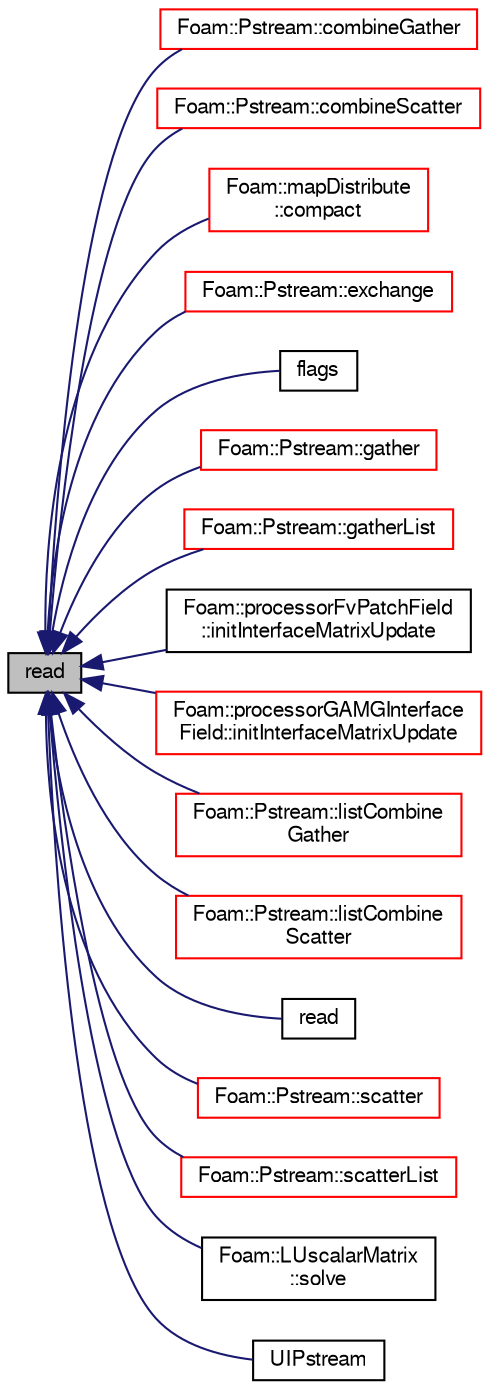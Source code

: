 digraph "read"
{
  bgcolor="transparent";
  edge [fontname="FreeSans",fontsize="10",labelfontname="FreeSans",labelfontsize="10"];
  node [fontname="FreeSans",fontsize="10",shape=record];
  rankdir="LR";
  Node18 [label="read",height=0.2,width=0.4,color="black", fillcolor="grey75", style="filled", fontcolor="black"];
  Node18 -> Node19 [dir="back",color="midnightblue",fontsize="10",style="solid",fontname="FreeSans"];
  Node19 [label="Foam::Pstream::combineGather",height=0.2,width=0.4,color="red",URL="$a26250.html#aedeba5b3a63f833796d48d904dc39b63"];
  Node18 -> Node47 [dir="back",color="midnightblue",fontsize="10",style="solid",fontname="FreeSans"];
  Node47 [label="Foam::Pstream::combineScatter",height=0.2,width=0.4,color="red",URL="$a26250.html#a2eea2c110e936c30c8f66b7326c69be5",tooltip="Scatter data. Reverse of combineGather. "];
  Node18 -> Node49 [dir="back",color="midnightblue",fontsize="10",style="solid",fontname="FreeSans"];
  Node49 [label="Foam::mapDistribute\l::compact",height=0.2,width=0.4,color="red",URL="$a27362.html#ae425c08cfe8d1064cfa183af3b1fdfe4",tooltip="Compact maps. Gets per field a bool whether it is used (locally) "];
  Node18 -> Node21 [dir="back",color="midnightblue",fontsize="10",style="solid",fontname="FreeSans"];
  Node21 [label="Foam::Pstream::exchange",height=0.2,width=0.4,color="red",URL="$a26250.html#a2d2ace3cba51ad6d7e3b88d34fa236c3",tooltip="Exchange data. Sends sendData, receives into recvData, sets. "];
  Node18 -> Node52 [dir="back",color="midnightblue",fontsize="10",style="solid",fontname="FreeSans"];
  Node52 [label="flags",height=0.2,width=0.4,color="black",URL="$a26258.html#a03ad359247e17b29c93563d7bf4e33c9",tooltip="Return flags of output stream. "];
  Node18 -> Node53 [dir="back",color="midnightblue",fontsize="10",style="solid",fontname="FreeSans"];
  Node53 [label="Foam::Pstream::gather",height=0.2,width=0.4,color="red",URL="$a26250.html#ac820bc187d8204d9063ce1f77dcf87da",tooltip="Gather data. Apply bop to combine Value. "];
  Node18 -> Node1256 [dir="back",color="midnightblue",fontsize="10",style="solid",fontname="FreeSans"];
  Node1256 [label="Foam::Pstream::gatherList",height=0.2,width=0.4,color="red",URL="$a26250.html#afbdf64fb42cd760690d51a9a321792d9",tooltip="Gather data but keep individual values separate. "];
  Node18 -> Node1286 [dir="back",color="midnightblue",fontsize="10",style="solid",fontname="FreeSans"];
  Node1286 [label="Foam::processorFvPatchField\l::initInterfaceMatrixUpdate",height=0.2,width=0.4,color="black",URL="$a22038.html#a421f0c89534a9702f2667a36006413f3",tooltip="Initialise neighbour matrix update. "];
  Node18 -> Node1287 [dir="back",color="midnightblue",fontsize="10",style="solid",fontname="FreeSans"];
  Node1287 [label="Foam::processorGAMGInterface\lField::initInterfaceMatrixUpdate",height=0.2,width=0.4,color="red",URL="$a27018.html#a4aa231b00ad3efb2f5543ec242689eb2",tooltip="Initialise neighbour matrix update. "];
  Node18 -> Node1290 [dir="back",color="midnightblue",fontsize="10",style="solid",fontname="FreeSans"];
  Node1290 [label="Foam::Pstream::listCombine\lGather",height=0.2,width=0.4,color="red",URL="$a26250.html#a8c0e5044dc4a942cf62b06797c3a743f"];
  Node18 -> Node1300 [dir="back",color="midnightblue",fontsize="10",style="solid",fontname="FreeSans"];
  Node1300 [label="Foam::Pstream::listCombine\lScatter",height=0.2,width=0.4,color="red",URL="$a26250.html#adfd4915b68ab7181dccb847976286e56",tooltip="Scatter data. Reverse of combineGather. "];
  Node18 -> Node1302 [dir="back",color="midnightblue",fontsize="10",style="solid",fontname="FreeSans"];
  Node1302 [label="read",height=0.2,width=0.4,color="black",URL="$a26258.html#a3d4b02e5b143d1a4ba9a5b34f11b4ed1",tooltip="Return next token from stream. "];
  Node18 -> Node1303 [dir="back",color="midnightblue",fontsize="10",style="solid",fontname="FreeSans"];
  Node1303 [label="Foam::Pstream::scatter",height=0.2,width=0.4,color="red",URL="$a26250.html#a00bc7d5a0b660cfa53523561af48def2",tooltip="Scatter data. Distribute without modification. Reverse of gather. "];
  Node18 -> Node2589 [dir="back",color="midnightblue",fontsize="10",style="solid",fontname="FreeSans"];
  Node2589 [label="Foam::Pstream::scatterList",height=0.2,width=0.4,color="red",URL="$a26250.html#a23c38ee54f04c9d53a327db9edbdb7f0",tooltip="Scatter data. Reverse of gatherList. "];
  Node18 -> Node2591 [dir="back",color="midnightblue",fontsize="10",style="solid",fontname="FreeSans"];
  Node2591 [label="Foam::LUscalarMatrix\l::solve",height=0.2,width=0.4,color="black",URL="$a27054.html#a54fd4ebdeb504badbc4a4423f5825a25"];
  Node18 -> Node2592 [dir="back",color="midnightblue",fontsize="10",style="solid",fontname="FreeSans"];
  Node2592 [label="UIPstream",height=0.2,width=0.4,color="black",URL="$a26258.html#a0fdf275f5028a1cccec3571388bd13be",tooltip="Construct given buffers. "];
}

